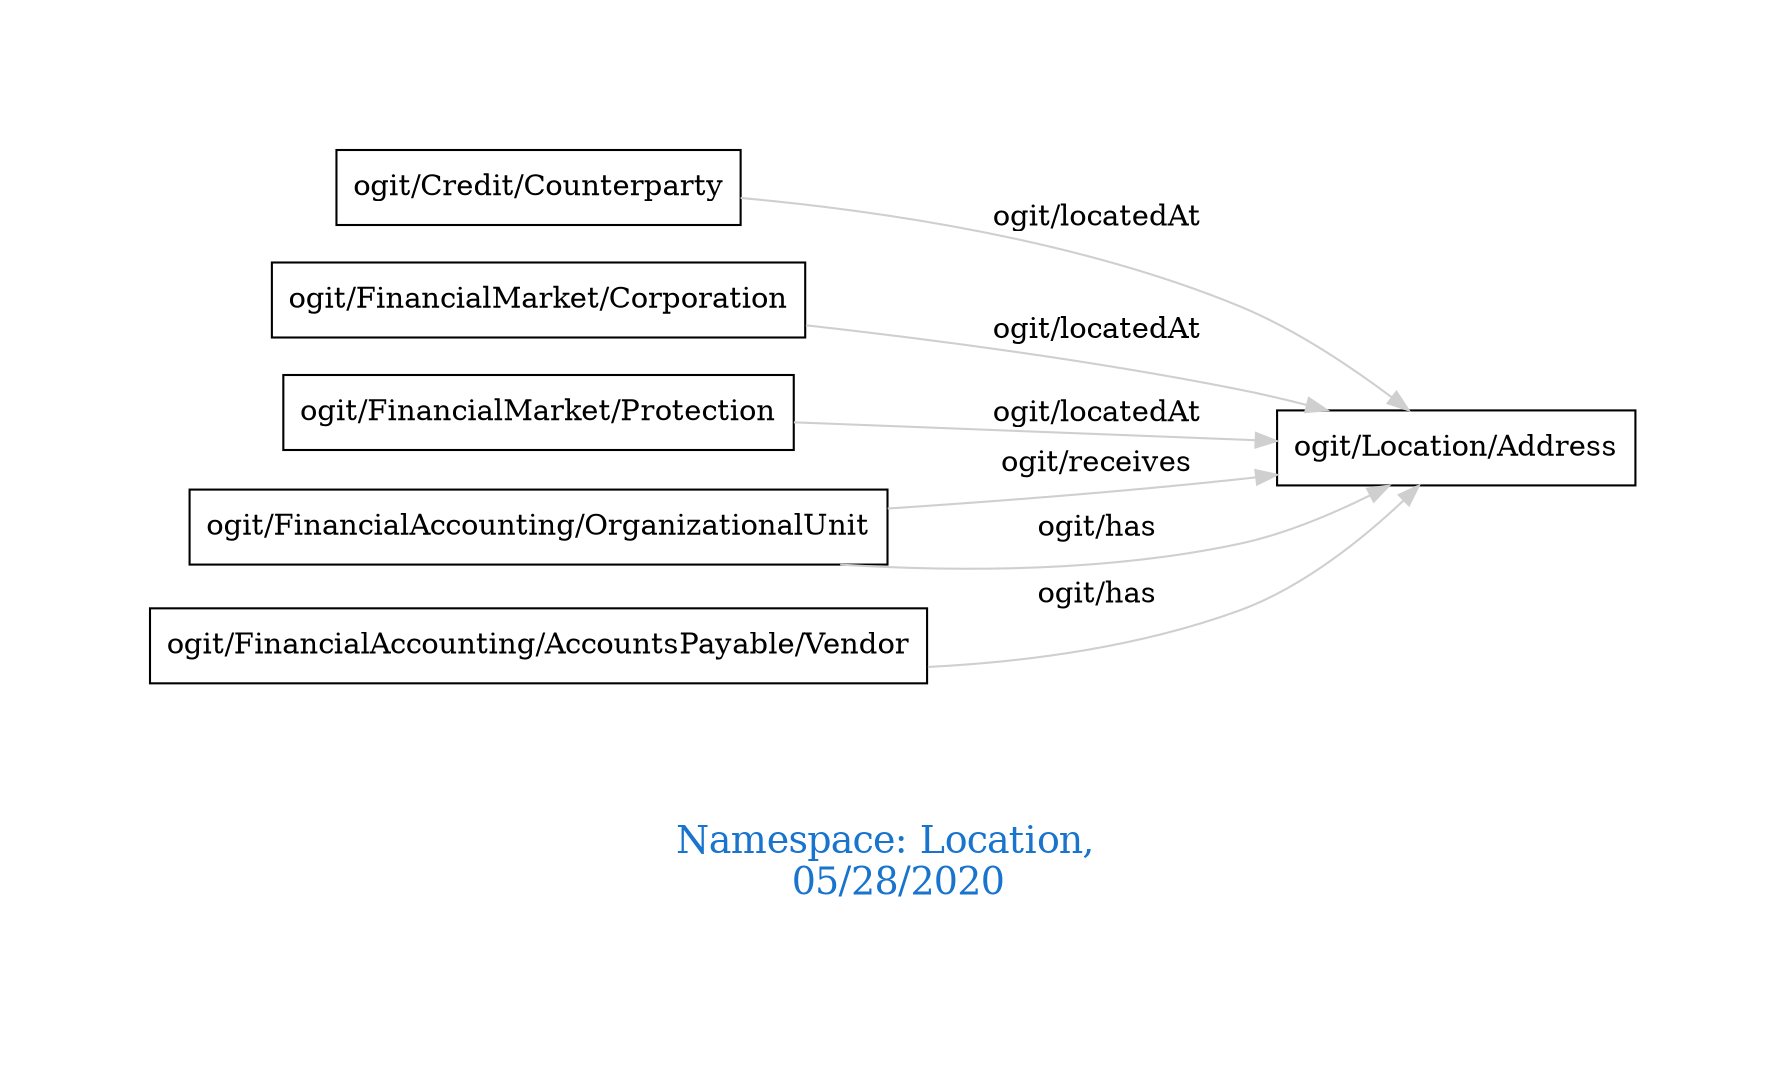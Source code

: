 digraph OGIT_ontology {
 graph [ rankdir= LR,pad=1 
fontsize = 18,
fontcolor= dodgerblue3,label = "\n\n\nNamespace: Location, \n 05/28/2020"];
node[shape=polygon];
edge [  color="gray81"];

   "ogit/Credit/Counterparty" -> "ogit/Location/Address" [label="   ogit/locatedAt    "];
   "ogit/FinancialMarket/Corporation" -> "ogit/Location/Address" [label="   ogit/locatedAt    "];
   "ogit/FinancialMarket/Protection" -> "ogit/Location/Address" [label="   ogit/locatedAt    "];
   "ogit/FinancialAccounting/OrganizationalUnit" -> "ogit/Location/Address" [label="   ogit/receives    "];
   "ogit/FinancialAccounting/AccountsPayable/Vendor" -> "ogit/Location/Address" [label="   ogit/has    "];
   "ogit/FinancialAccounting/OrganizationalUnit" -> "ogit/Location/Address" [label="   ogit/has    "];
}
